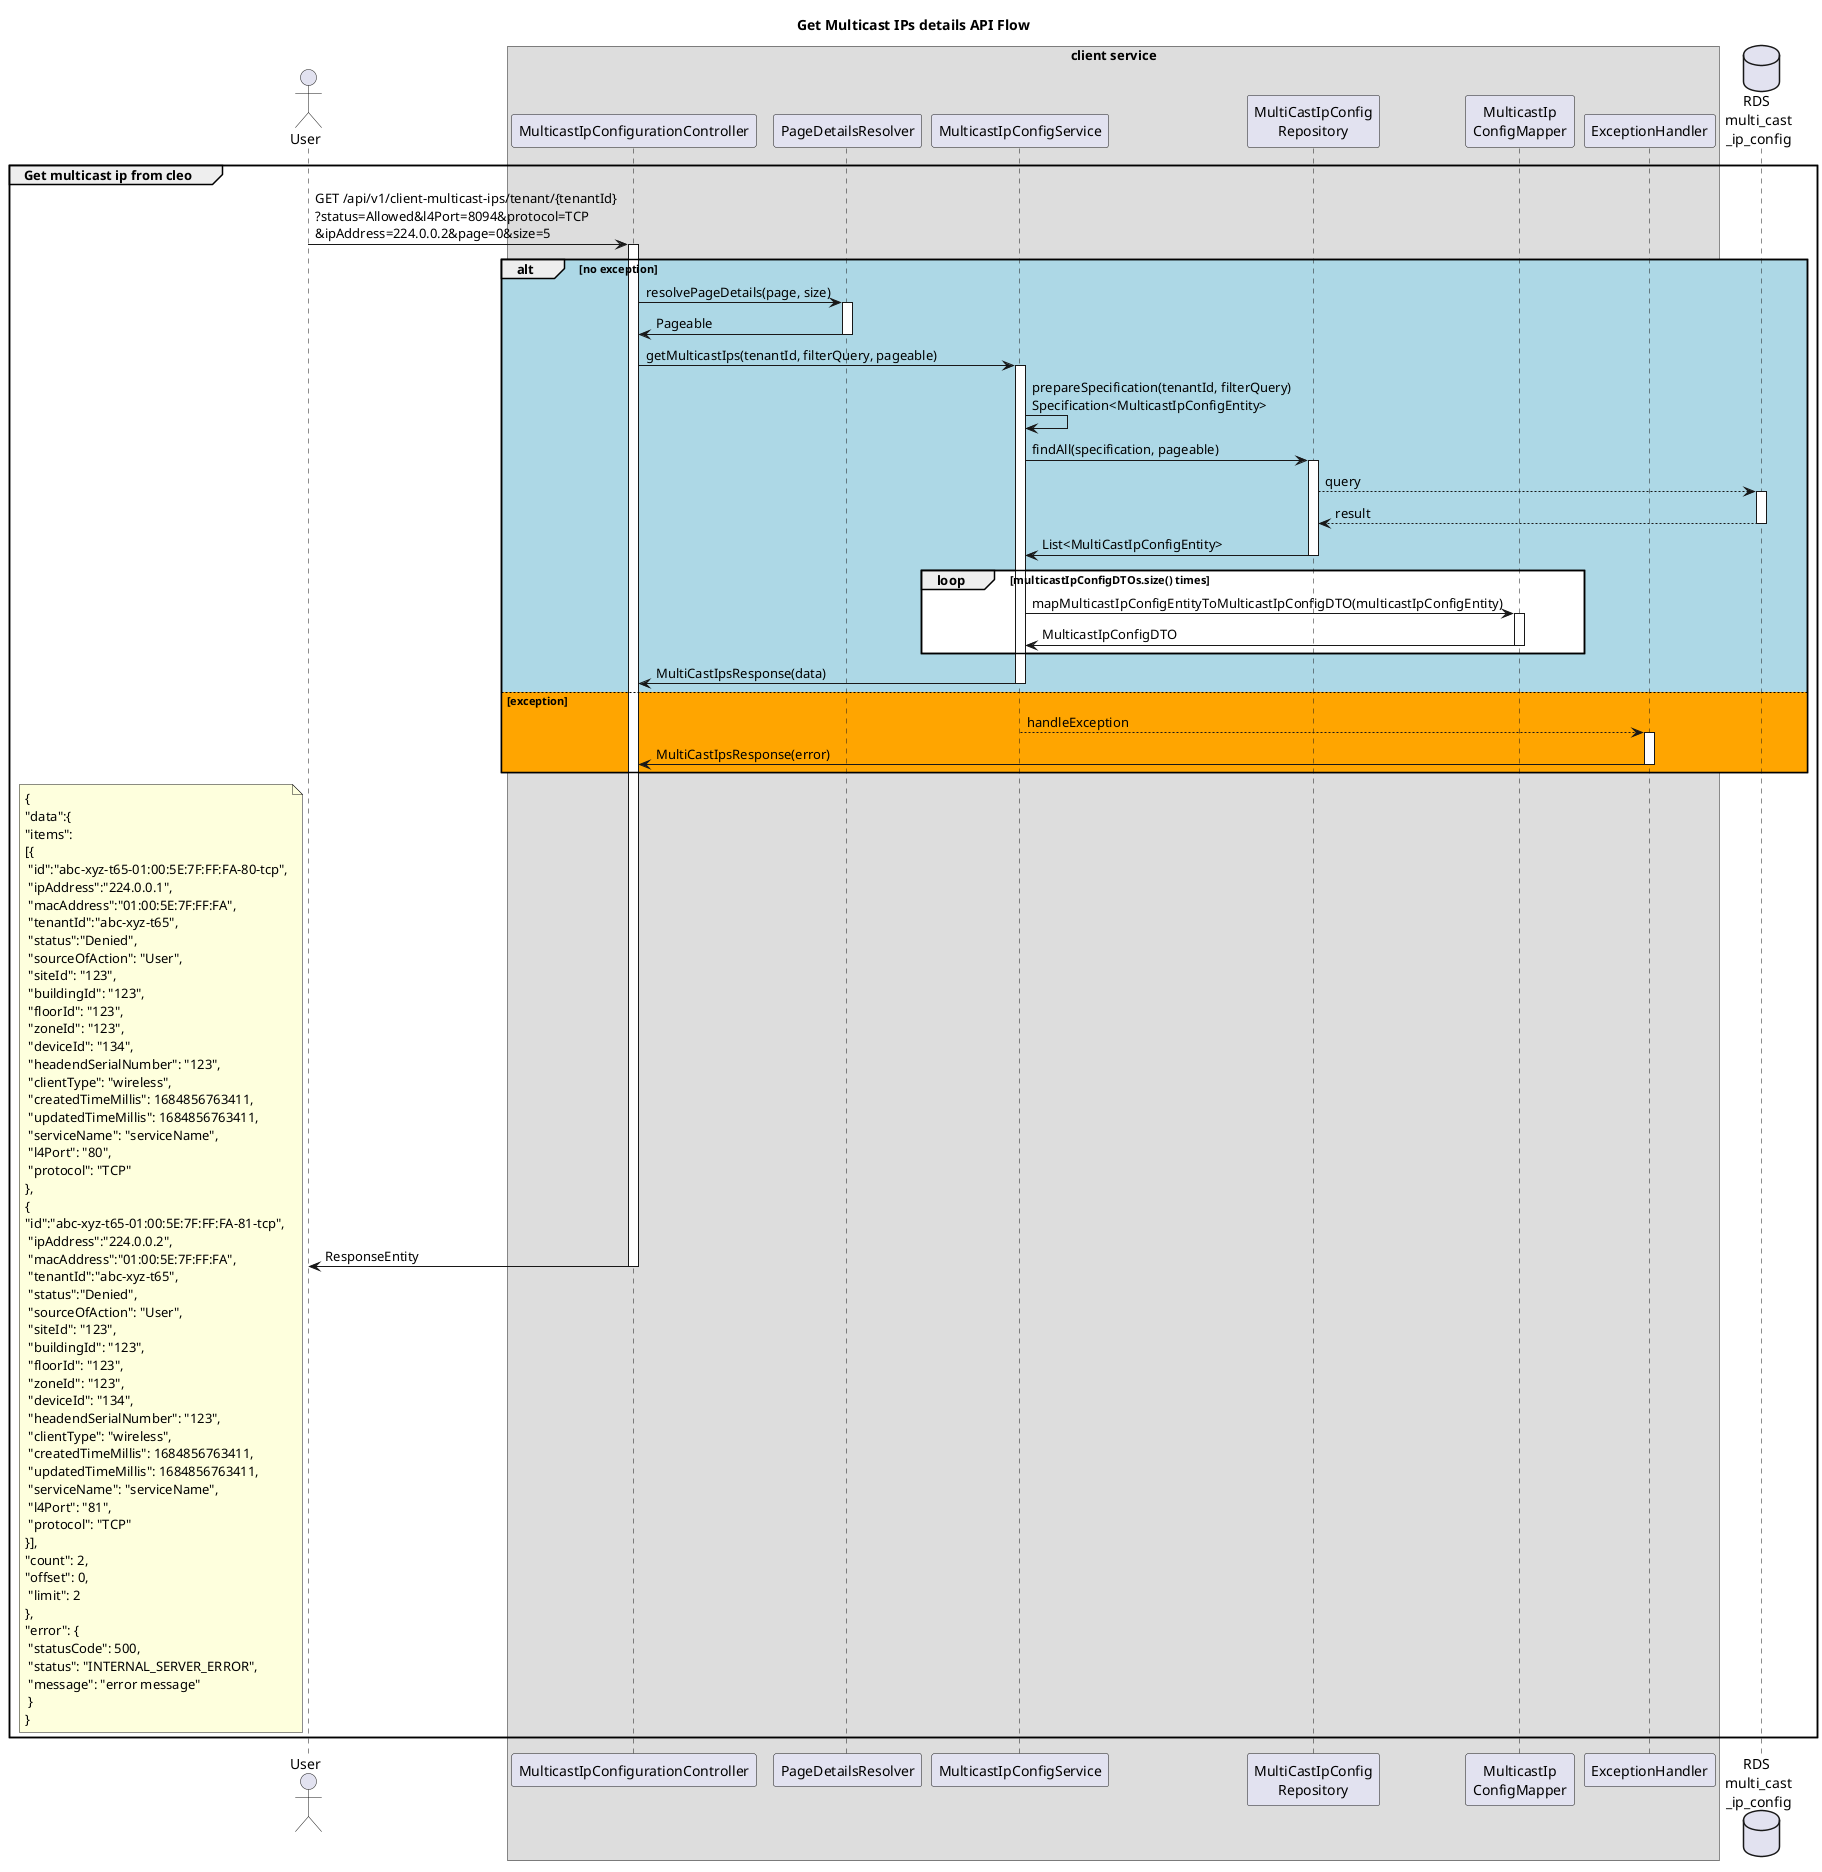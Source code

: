 @startuml

title Get Multicast IPs details API Flow

actor "User" as user
box "client service"
participant "MulticastIpConfigurationController" as mcc
participant "PageDetailsResolver" as pdr
participant "MulticastIpConfigService" as mcs
participant "MultiCastIpConfig\nRepository" as mcr
participant "MulticastIp\nConfigMapper" as mcm
participant "ExceptionHandler" as eh
end box
database "RDS \nmulti_cast\n_ip_config" as table

group Get multicast ip from cleo
	user -> mcc ++: GET /api/v1/client-multicast-ips/tenant/{tenantId}\n?status=Allowed&l4Port=8094&protocol=TCP\n&ipAddress=224.0.0.2&page=0&size=5
	alt #LightBlue no exception
	    mcc -> pdr ++: resolvePageDetails(page, size)
	    pdr -> mcc --: Pageable
	    mcc -> mcs ++: getMulticastIps(tenantId, filterQuery, pageable)
	    mcs -> mcs : prepareSpecification(tenantId, filterQuery)\nSpecification<MulticastIpConfigEntity>
	    mcs -> mcr ++ : findAll(specification, pageable)
	    mcr --> table ++: query
	    table --> mcr --: result
	    mcr -> mcs -- : List<MultiCastIpConfigEntity>
      loop #White multicastIpConfigDTOs.size() times
        mcs -> mcm ++: mapMulticastIpConfigEntityToMulticastIpConfigDTO(multicastIpConfigEntity)
        mcm -> mcs --: MulticastIpConfigDTO
      end
    mcs -> mcc --: MultiCastIpsResponse(data)
	else #Orange exception
    mcs --> eh ++: handleException
    eh -> mcc --: MultiCastIpsResponse(error)
  end
  mcc -> user --: ResponseEntity
	note left: {\n"data":{\n"items":\n[{\n "id":"abc-xyz-t65-01:00:5E:7F:FF:FA-80-tcp",\n "ipAddress":"224.0.0.1",\n "macAddress":"01:00:5E:7F:FF:FA",\n "tenantId":"abc-xyz-t65",\n "status":"Denied",\n "sourceOfAction": "User",\n "siteId": "123",\n "buildingId": "123",\n "floorId": "123",\n "zoneId": "123",\n "deviceId": "134",\n "headendSerialNumber": "123",\n "clientType": "wireless",\n "createdTimeMillis": 1684856763411,\n "updatedTimeMillis": 1684856763411,\n "serviceName": "serviceName",\n "l4Port": "80",\n "protocol": "TCP"\n},\n{\n"id":"abc-xyz-t65-01:00:5E:7F:FF:FA-81-tcp",\n "ipAddress":"224.0.0.2",\n "macAddress":"01:00:5E:7F:FF:FA",\n "tenantId":"abc-xyz-t65",\n "status":"Denied",\n "sourceOfAction": "User",\n "siteId": "123",\n "buildingId": "123",\n "floorId": "123",\n "zoneId": "123",\n "deviceId": "134",\n "headendSerialNumber": "123",\n "clientType": "wireless",\n "createdTimeMillis": 1684856763411,\n "updatedTimeMillis": 1684856763411,\n "serviceName": "serviceName",\n "l4Port": "81",\n "protocol": "TCP"\n}],\n"count": 2,\n"offset": 0,\n "limit": 2\n},\n"error": {\n "statusCode": 500,\n "status": "INTERNAL_SERVER_ERROR",\n "message": "error message"\n }\n}
end

@enduml